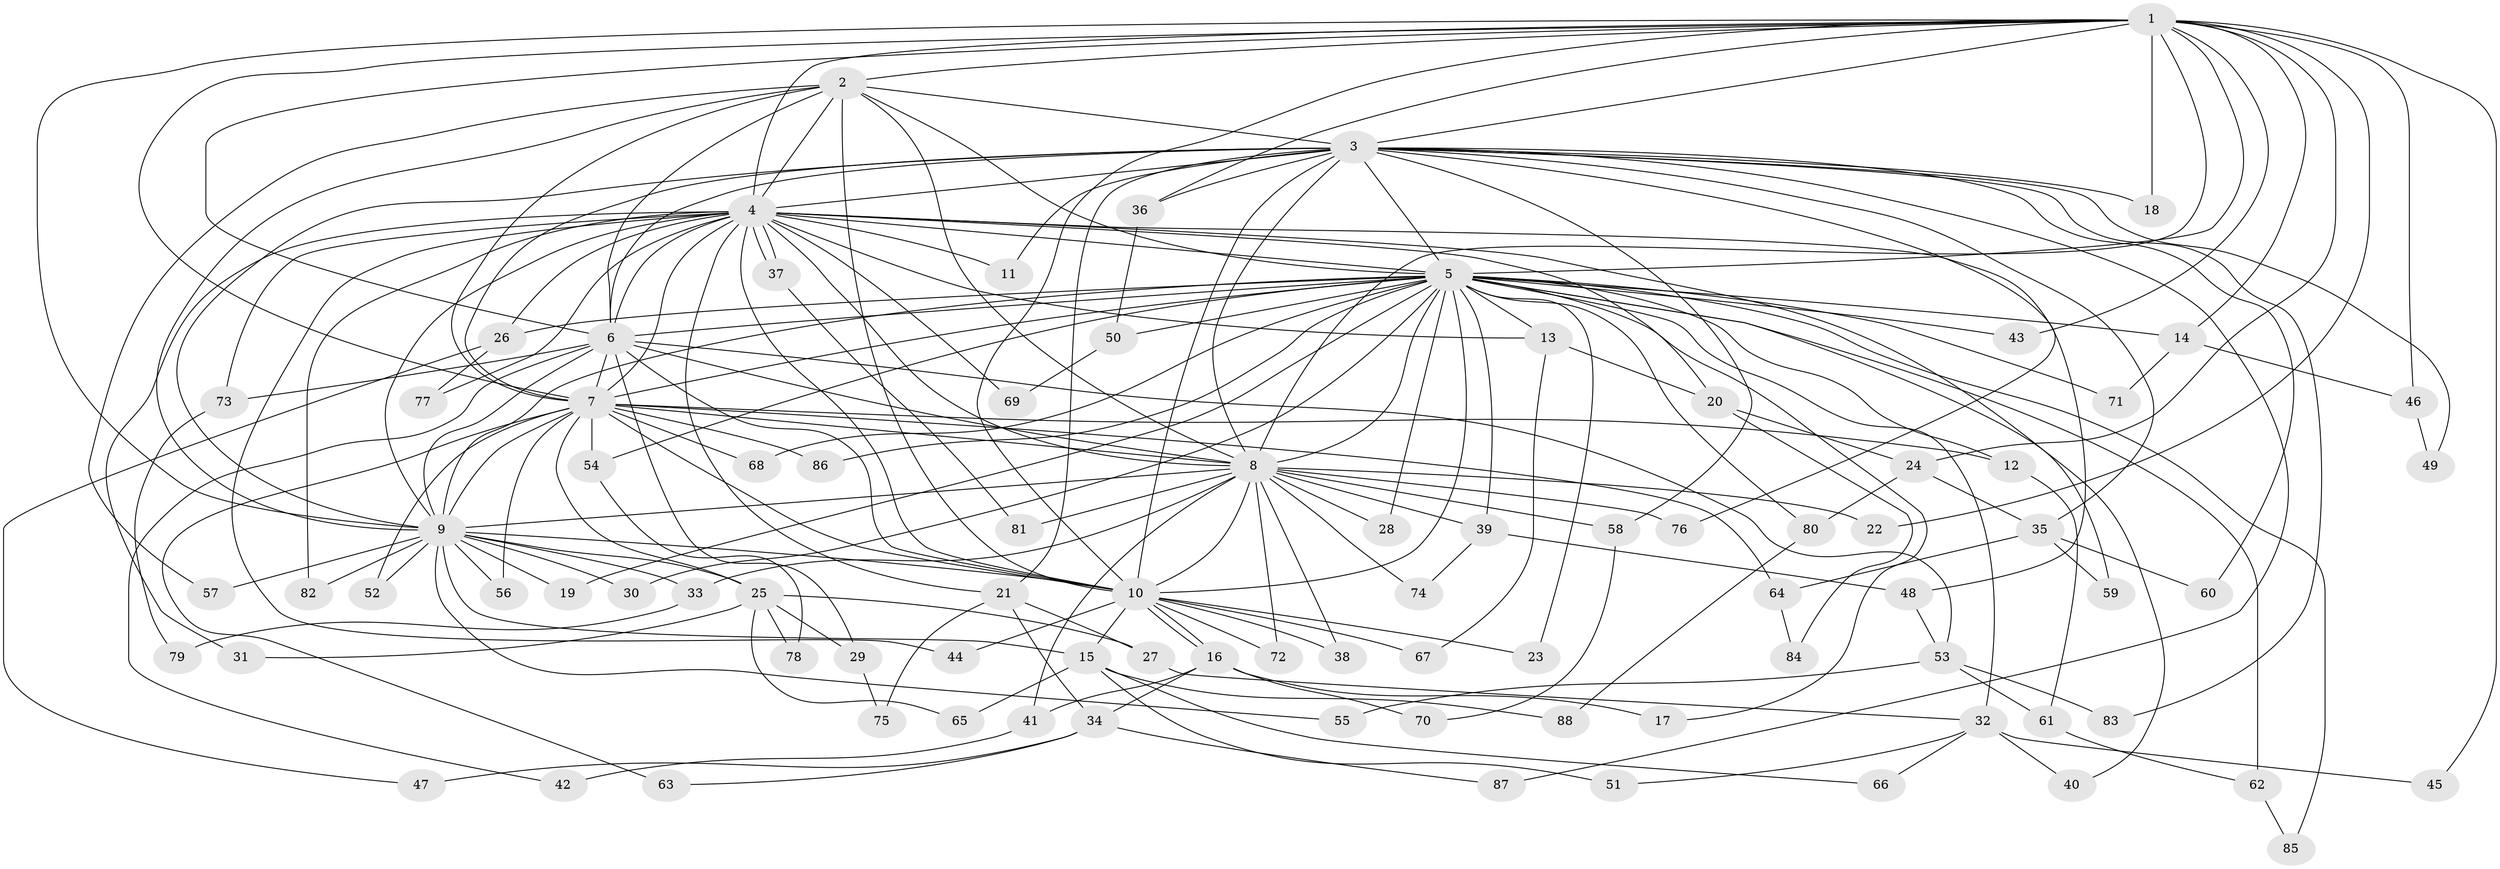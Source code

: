 // coarse degree distribution, {31: 0.014925373134328358, 7: 0.029850746268656716, 18: 0.029850746268656716, 23: 0.014925373134328358, 21: 0.014925373134328358, 16: 0.014925373134328358, 15: 0.014925373134328358, 2: 0.5373134328358209, 3: 0.19402985074626866, 6: 0.04477611940298507, 4: 0.029850746268656716, 8: 0.014925373134328358, 5: 0.029850746268656716, 1: 0.014925373134328358}
// Generated by graph-tools (version 1.1) at 2025/51/02/27/25 19:51:51]
// undirected, 88 vertices, 201 edges
graph export_dot {
graph [start="1"]
  node [color=gray90,style=filled];
  1;
  2;
  3;
  4;
  5;
  6;
  7;
  8;
  9;
  10;
  11;
  12;
  13;
  14;
  15;
  16;
  17;
  18;
  19;
  20;
  21;
  22;
  23;
  24;
  25;
  26;
  27;
  28;
  29;
  30;
  31;
  32;
  33;
  34;
  35;
  36;
  37;
  38;
  39;
  40;
  41;
  42;
  43;
  44;
  45;
  46;
  47;
  48;
  49;
  50;
  51;
  52;
  53;
  54;
  55;
  56;
  57;
  58;
  59;
  60;
  61;
  62;
  63;
  64;
  65;
  66;
  67;
  68;
  69;
  70;
  71;
  72;
  73;
  74;
  75;
  76;
  77;
  78;
  79;
  80;
  81;
  82;
  83;
  84;
  85;
  86;
  87;
  88;
  1 -- 2;
  1 -- 3;
  1 -- 4;
  1 -- 5;
  1 -- 6;
  1 -- 7;
  1 -- 8;
  1 -- 9;
  1 -- 10;
  1 -- 14;
  1 -- 18;
  1 -- 22;
  1 -- 24;
  1 -- 36;
  1 -- 43;
  1 -- 45;
  1 -- 46;
  2 -- 3;
  2 -- 4;
  2 -- 5;
  2 -- 6;
  2 -- 7;
  2 -- 8;
  2 -- 9;
  2 -- 10;
  2 -- 57;
  3 -- 4;
  3 -- 5;
  3 -- 6;
  3 -- 7;
  3 -- 8;
  3 -- 9;
  3 -- 10;
  3 -- 11;
  3 -- 18;
  3 -- 21;
  3 -- 35;
  3 -- 36;
  3 -- 49;
  3 -- 58;
  3 -- 60;
  3 -- 76;
  3 -- 83;
  3 -- 87;
  4 -- 5;
  4 -- 6;
  4 -- 7;
  4 -- 8;
  4 -- 9;
  4 -- 10;
  4 -- 11;
  4 -- 13;
  4 -- 20;
  4 -- 21;
  4 -- 26;
  4 -- 31;
  4 -- 37;
  4 -- 37;
  4 -- 44;
  4 -- 48;
  4 -- 59;
  4 -- 69;
  4 -- 73;
  4 -- 77;
  4 -- 82;
  5 -- 6;
  5 -- 7;
  5 -- 8;
  5 -- 9;
  5 -- 10;
  5 -- 12;
  5 -- 13;
  5 -- 14;
  5 -- 17;
  5 -- 19;
  5 -- 23;
  5 -- 26;
  5 -- 28;
  5 -- 30;
  5 -- 32;
  5 -- 39;
  5 -- 40;
  5 -- 43;
  5 -- 50;
  5 -- 54;
  5 -- 62;
  5 -- 68;
  5 -- 71;
  5 -- 80;
  5 -- 85;
  5 -- 86;
  6 -- 7;
  6 -- 8;
  6 -- 9;
  6 -- 10;
  6 -- 29;
  6 -- 42;
  6 -- 53;
  6 -- 73;
  7 -- 8;
  7 -- 9;
  7 -- 10;
  7 -- 12;
  7 -- 25;
  7 -- 52;
  7 -- 54;
  7 -- 56;
  7 -- 63;
  7 -- 64;
  7 -- 68;
  7 -- 86;
  8 -- 9;
  8 -- 10;
  8 -- 22;
  8 -- 28;
  8 -- 33;
  8 -- 38;
  8 -- 39;
  8 -- 41;
  8 -- 58;
  8 -- 72;
  8 -- 74;
  8 -- 76;
  8 -- 81;
  9 -- 10;
  9 -- 15;
  9 -- 19;
  9 -- 25;
  9 -- 30;
  9 -- 33;
  9 -- 52;
  9 -- 55;
  9 -- 56;
  9 -- 57;
  9 -- 82;
  10 -- 15;
  10 -- 16;
  10 -- 16;
  10 -- 23;
  10 -- 38;
  10 -- 44;
  10 -- 67;
  10 -- 72;
  12 -- 61;
  13 -- 20;
  13 -- 67;
  14 -- 46;
  14 -- 71;
  15 -- 51;
  15 -- 65;
  15 -- 66;
  15 -- 88;
  16 -- 17;
  16 -- 34;
  16 -- 41;
  16 -- 70;
  20 -- 24;
  20 -- 84;
  21 -- 27;
  21 -- 34;
  21 -- 75;
  24 -- 35;
  24 -- 80;
  25 -- 27;
  25 -- 29;
  25 -- 31;
  25 -- 65;
  25 -- 78;
  26 -- 47;
  26 -- 77;
  27 -- 32;
  29 -- 75;
  32 -- 40;
  32 -- 45;
  32 -- 51;
  32 -- 66;
  33 -- 79;
  34 -- 47;
  34 -- 63;
  34 -- 87;
  35 -- 59;
  35 -- 60;
  35 -- 64;
  36 -- 50;
  37 -- 81;
  39 -- 48;
  39 -- 74;
  41 -- 42;
  46 -- 49;
  48 -- 53;
  50 -- 69;
  53 -- 55;
  53 -- 61;
  53 -- 83;
  54 -- 78;
  58 -- 70;
  61 -- 62;
  62 -- 85;
  64 -- 84;
  73 -- 79;
  80 -- 88;
}
